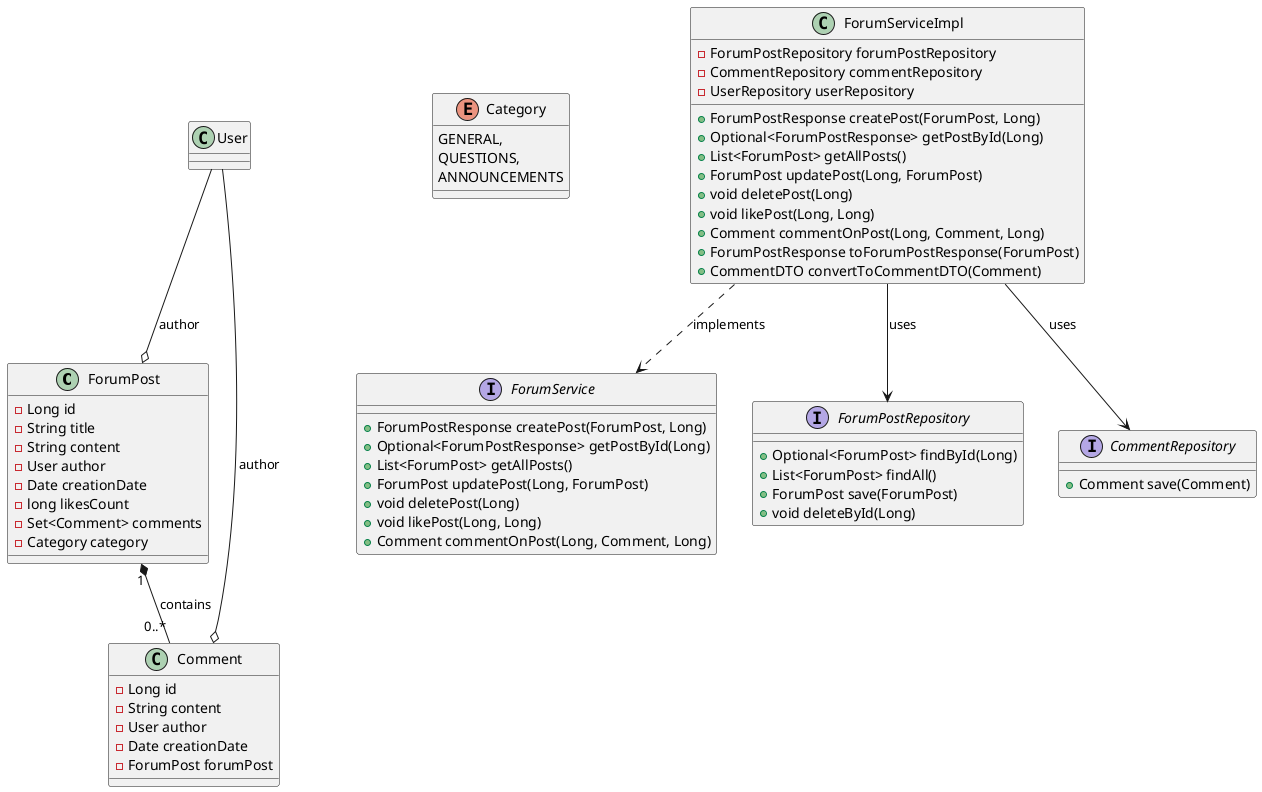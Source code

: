 @startuml ForumPostLevel4

class ForumPost {
    -Long id
    -String title
    -String content
    -User author
    -Date creationDate
    -long likesCount
    -Set<Comment> comments
    -Category category
}

class Comment {
    -Long id
    -String content
    -User author
    -Date creationDate
    -ForumPost forumPost
}

enum Category {
    GENERAL,
    QUESTIONS,
    ANNOUNCEMENTS
}

interface ForumService {
    +ForumPostResponse createPost(ForumPost, Long)
    +Optional<ForumPostResponse> getPostById(Long)
    +List<ForumPost> getAllPosts()
    +ForumPost updatePost(Long, ForumPost)
    +void deletePost(Long)
    +void likePost(Long, Long)
    +Comment commentOnPost(Long, Comment, Long)
}

class ForumServiceImpl {
    -ForumPostRepository forumPostRepository
    -CommentRepository commentRepository
    -UserRepository userRepository
    +ForumPostResponse createPost(ForumPost, Long)
    +Optional<ForumPostResponse> getPostById(Long)
    +List<ForumPost> getAllPosts()
    +ForumPost updatePost(Long, ForumPost)
    +void deletePost(Long)
    +void likePost(Long, Long)
    +Comment commentOnPost(Long, Comment, Long)
    +ForumPostResponse toForumPostResponse(ForumPost)
    +CommentDTO convertToCommentDTO(Comment)
}

interface ForumPostRepository {
    +Optional<ForumPost> findById(Long)
    +List<ForumPost> findAll()
    +ForumPost save(ForumPost)
    +void deleteById(Long)
}

interface CommentRepository {
    +Comment save(Comment)
}

ForumServiceImpl .down.> ForumService : implements
ForumServiceImpl --> ForumPostRepository : uses
ForumServiceImpl --> CommentRepository : uses

ForumPost "1" *-down- "0..*" Comment : contains
ForumPost o-up- User : author
Comment o-up- User : author

@enduml